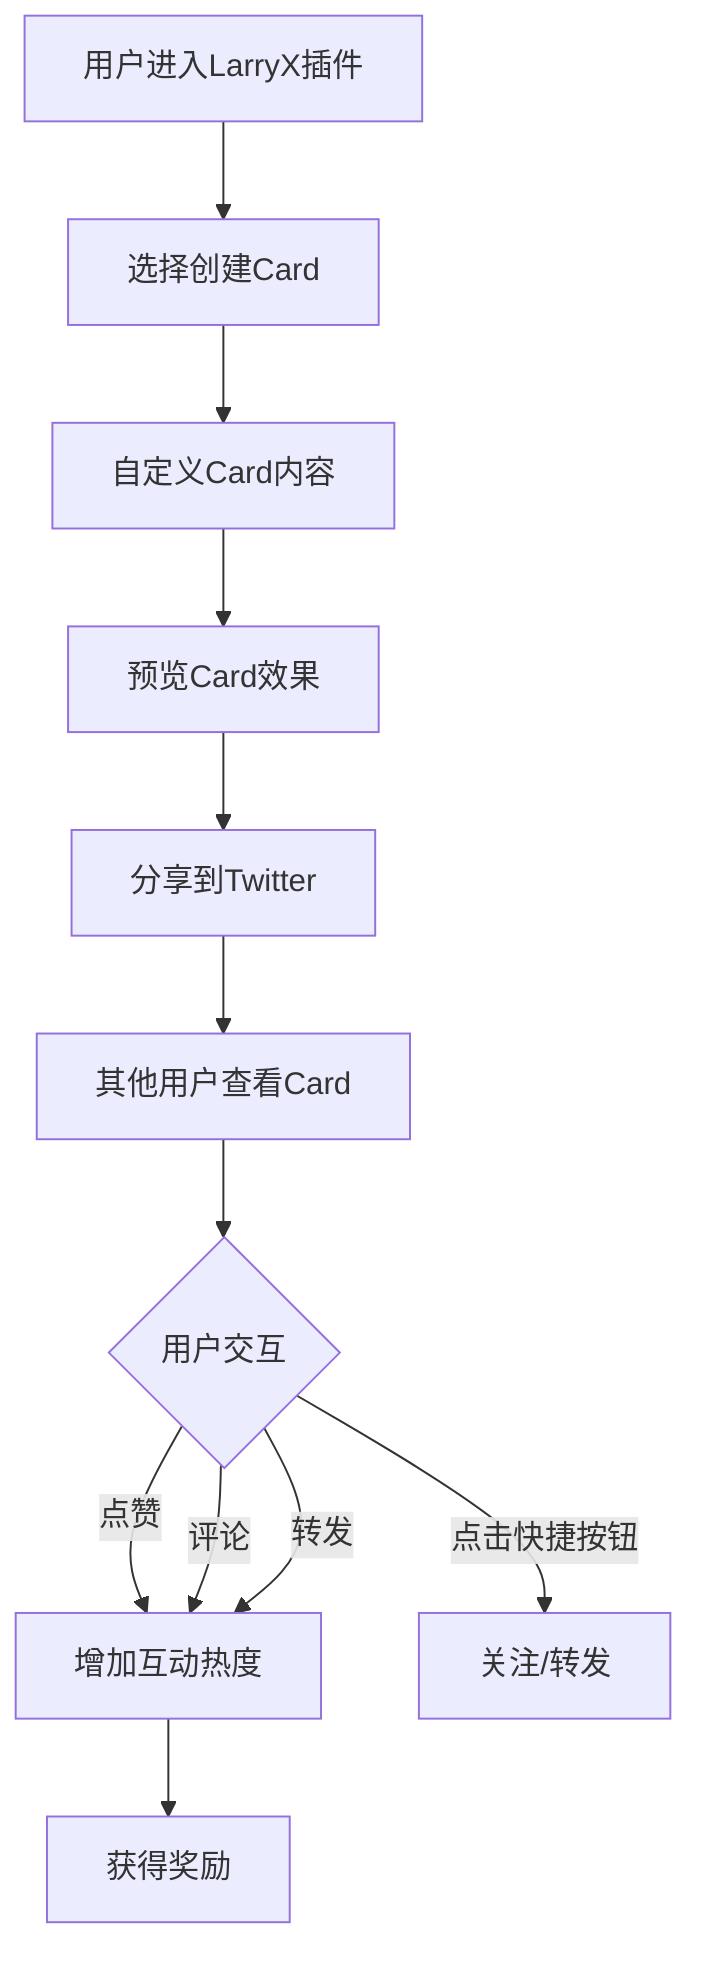 flowchart TD
    A[用户进入LarryX插件] --> B[选择创建Card]
    B --> C[自定义Card内容]
    C --> D[预览Card效果]
    D --> E[分享到Twitter]
    E --> F[其他用户查看Card]
    F --> G{用户交互}
    G --> |点赞| H[增加互动热度]
    G --> |评论| H
    G --> |转发| H
    G --> |点击快捷按钮| I[关注/转发]
    H --> J[获得奖励]